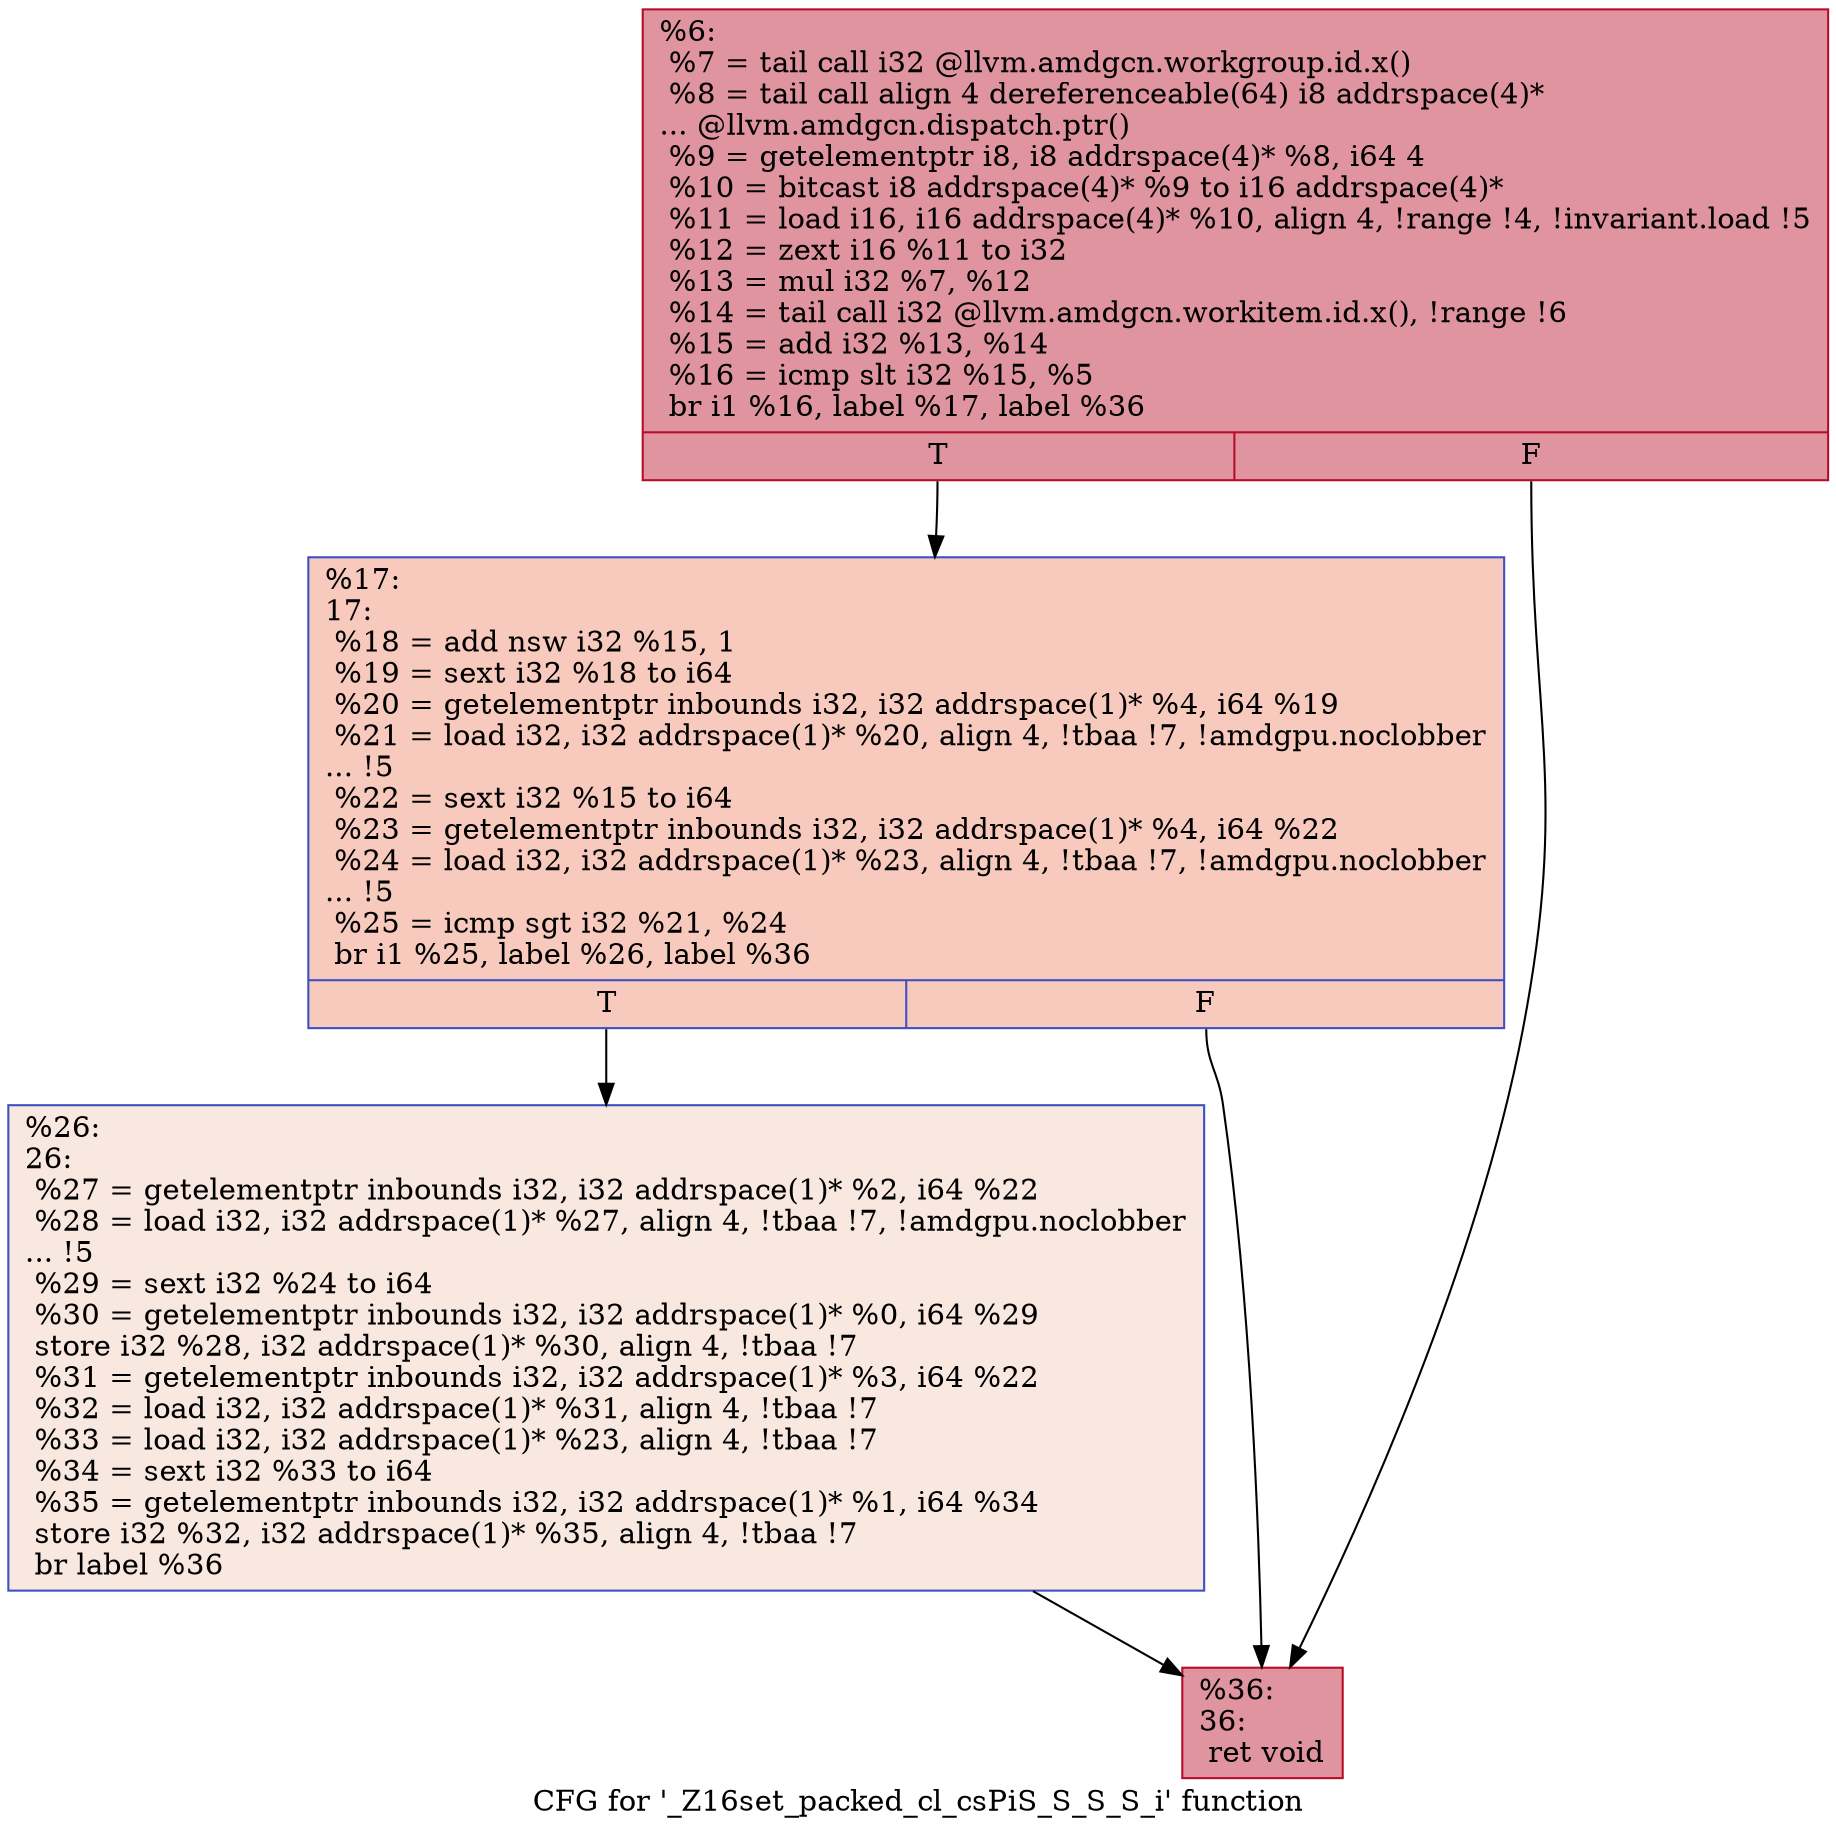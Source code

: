 digraph "CFG for '_Z16set_packed_cl_csPiS_S_S_S_i' function" {
	label="CFG for '_Z16set_packed_cl_csPiS_S_S_S_i' function";

	Node0x51154a0 [shape=record,color="#b70d28ff", style=filled, fillcolor="#b70d2870",label="{%6:\l  %7 = tail call i32 @llvm.amdgcn.workgroup.id.x()\l  %8 = tail call align 4 dereferenceable(64) i8 addrspace(4)*\l... @llvm.amdgcn.dispatch.ptr()\l  %9 = getelementptr i8, i8 addrspace(4)* %8, i64 4\l  %10 = bitcast i8 addrspace(4)* %9 to i16 addrspace(4)*\l  %11 = load i16, i16 addrspace(4)* %10, align 4, !range !4, !invariant.load !5\l  %12 = zext i16 %11 to i32\l  %13 = mul i32 %7, %12\l  %14 = tail call i32 @llvm.amdgcn.workitem.id.x(), !range !6\l  %15 = add i32 %13, %14\l  %16 = icmp slt i32 %15, %5\l  br i1 %16, label %17, label %36\l|{<s0>T|<s1>F}}"];
	Node0x51154a0:s0 -> Node0x51158b0;
	Node0x51154a0:s1 -> Node0x5117480;
	Node0x51158b0 [shape=record,color="#3d50c3ff", style=filled, fillcolor="#ef886b70",label="{%17:\l17:                                               \l  %18 = add nsw i32 %15, 1\l  %19 = sext i32 %18 to i64\l  %20 = getelementptr inbounds i32, i32 addrspace(1)* %4, i64 %19\l  %21 = load i32, i32 addrspace(1)* %20, align 4, !tbaa !7, !amdgpu.noclobber\l... !5\l  %22 = sext i32 %15 to i64\l  %23 = getelementptr inbounds i32, i32 addrspace(1)* %4, i64 %22\l  %24 = load i32, i32 addrspace(1)* %23, align 4, !tbaa !7, !amdgpu.noclobber\l... !5\l  %25 = icmp sgt i32 %21, %24\l  br i1 %25, label %26, label %36\l|{<s0>T|<s1>F}}"];
	Node0x51158b0:s0 -> Node0x51187f0;
	Node0x51158b0:s1 -> Node0x5117480;
	Node0x51187f0 [shape=record,color="#3d50c3ff", style=filled, fillcolor="#f1ccb870",label="{%26:\l26:                                               \l  %27 = getelementptr inbounds i32, i32 addrspace(1)* %2, i64 %22\l  %28 = load i32, i32 addrspace(1)* %27, align 4, !tbaa !7, !amdgpu.noclobber\l... !5\l  %29 = sext i32 %24 to i64\l  %30 = getelementptr inbounds i32, i32 addrspace(1)* %0, i64 %29\l  store i32 %28, i32 addrspace(1)* %30, align 4, !tbaa !7\l  %31 = getelementptr inbounds i32, i32 addrspace(1)* %3, i64 %22\l  %32 = load i32, i32 addrspace(1)* %31, align 4, !tbaa !7\l  %33 = load i32, i32 addrspace(1)* %23, align 4, !tbaa !7\l  %34 = sext i32 %33 to i64\l  %35 = getelementptr inbounds i32, i32 addrspace(1)* %1, i64 %34\l  store i32 %32, i32 addrspace(1)* %35, align 4, !tbaa !7\l  br label %36\l}"];
	Node0x51187f0 -> Node0x5117480;
	Node0x5117480 [shape=record,color="#b70d28ff", style=filled, fillcolor="#b70d2870",label="{%36:\l36:                                               \l  ret void\l}"];
}
